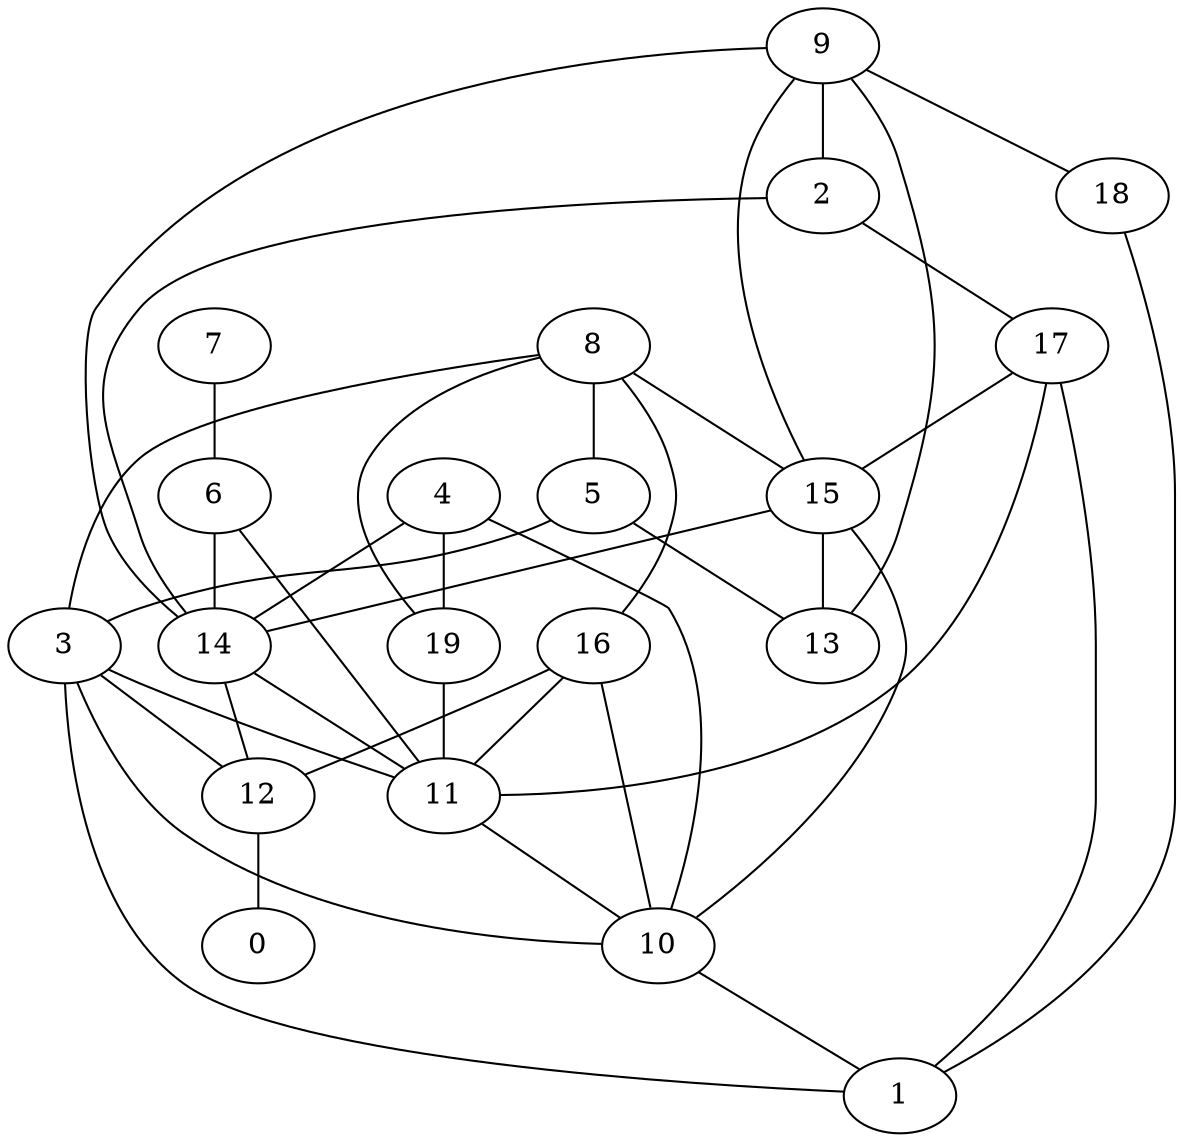digraph GG_graph {

subgraph G_graph {
edge [color = black]
"18" -> "1" [dir = none]
"2" -> "17" [dir = none]
"7" -> "6" [dir = none]
"17" -> "1" [dir = none]
"14" -> "12" [dir = none]
"4" -> "10" [dir = none]
"8" -> "19" [dir = none]
"8" -> "3" [dir = none]
"8" -> "15" [dir = none]
"12" -> "0" [dir = none]
"16" -> "12" [dir = none]
"3" -> "11" [dir = none]
"3" -> "1" [dir = none]
"5" -> "3" [dir = none]
"9" -> "15" [dir = none]
"6" -> "14" [dir = none]
"15" -> "13" [dir = none]
"15" -> "14" [dir = none]
"15" -> "10" [dir = none]
"14" -> "11" [dir = none]
"5" -> "13" [dir = none]
"4" -> "19" [dir = none]
"9" -> "18" [dir = none]
"17" -> "15" [dir = none]
"16" -> "11" [dir = none]
"17" -> "11" [dir = none]
"3" -> "10" [dir = none]
"9" -> "14" [dir = none]
"2" -> "14" [dir = none]
"3" -> "12" [dir = none]
"8" -> "16" [dir = none]
"8" -> "5" [dir = none]
"4" -> "14" [dir = none]
"16" -> "10" [dir = none]
"9" -> "2" [dir = none]
"9" -> "13" [dir = none]
"10" -> "1" [dir = none]
"19" -> "11" [dir = none]
"11" -> "10" [dir = none]
"6" -> "11" [dir = none]
}

}
